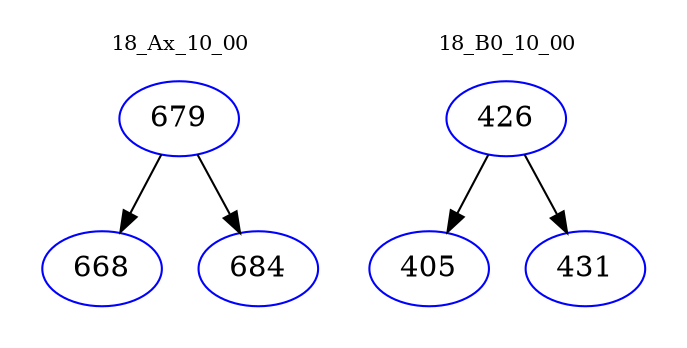 digraph{
subgraph cluster_0 {
color = white
label = "18_Ax_10_00";
fontsize=10;
T0_679 [label="679", color="blue"]
T0_679 -> T0_668 [color="black"]
T0_668 [label="668", color="blue"]
T0_679 -> T0_684 [color="black"]
T0_684 [label="684", color="blue"]
}
subgraph cluster_1 {
color = white
label = "18_B0_10_00";
fontsize=10;
T1_426 [label="426", color="blue"]
T1_426 -> T1_405 [color="black"]
T1_405 [label="405", color="blue"]
T1_426 -> T1_431 [color="black"]
T1_431 [label="431", color="blue"]
}
}
